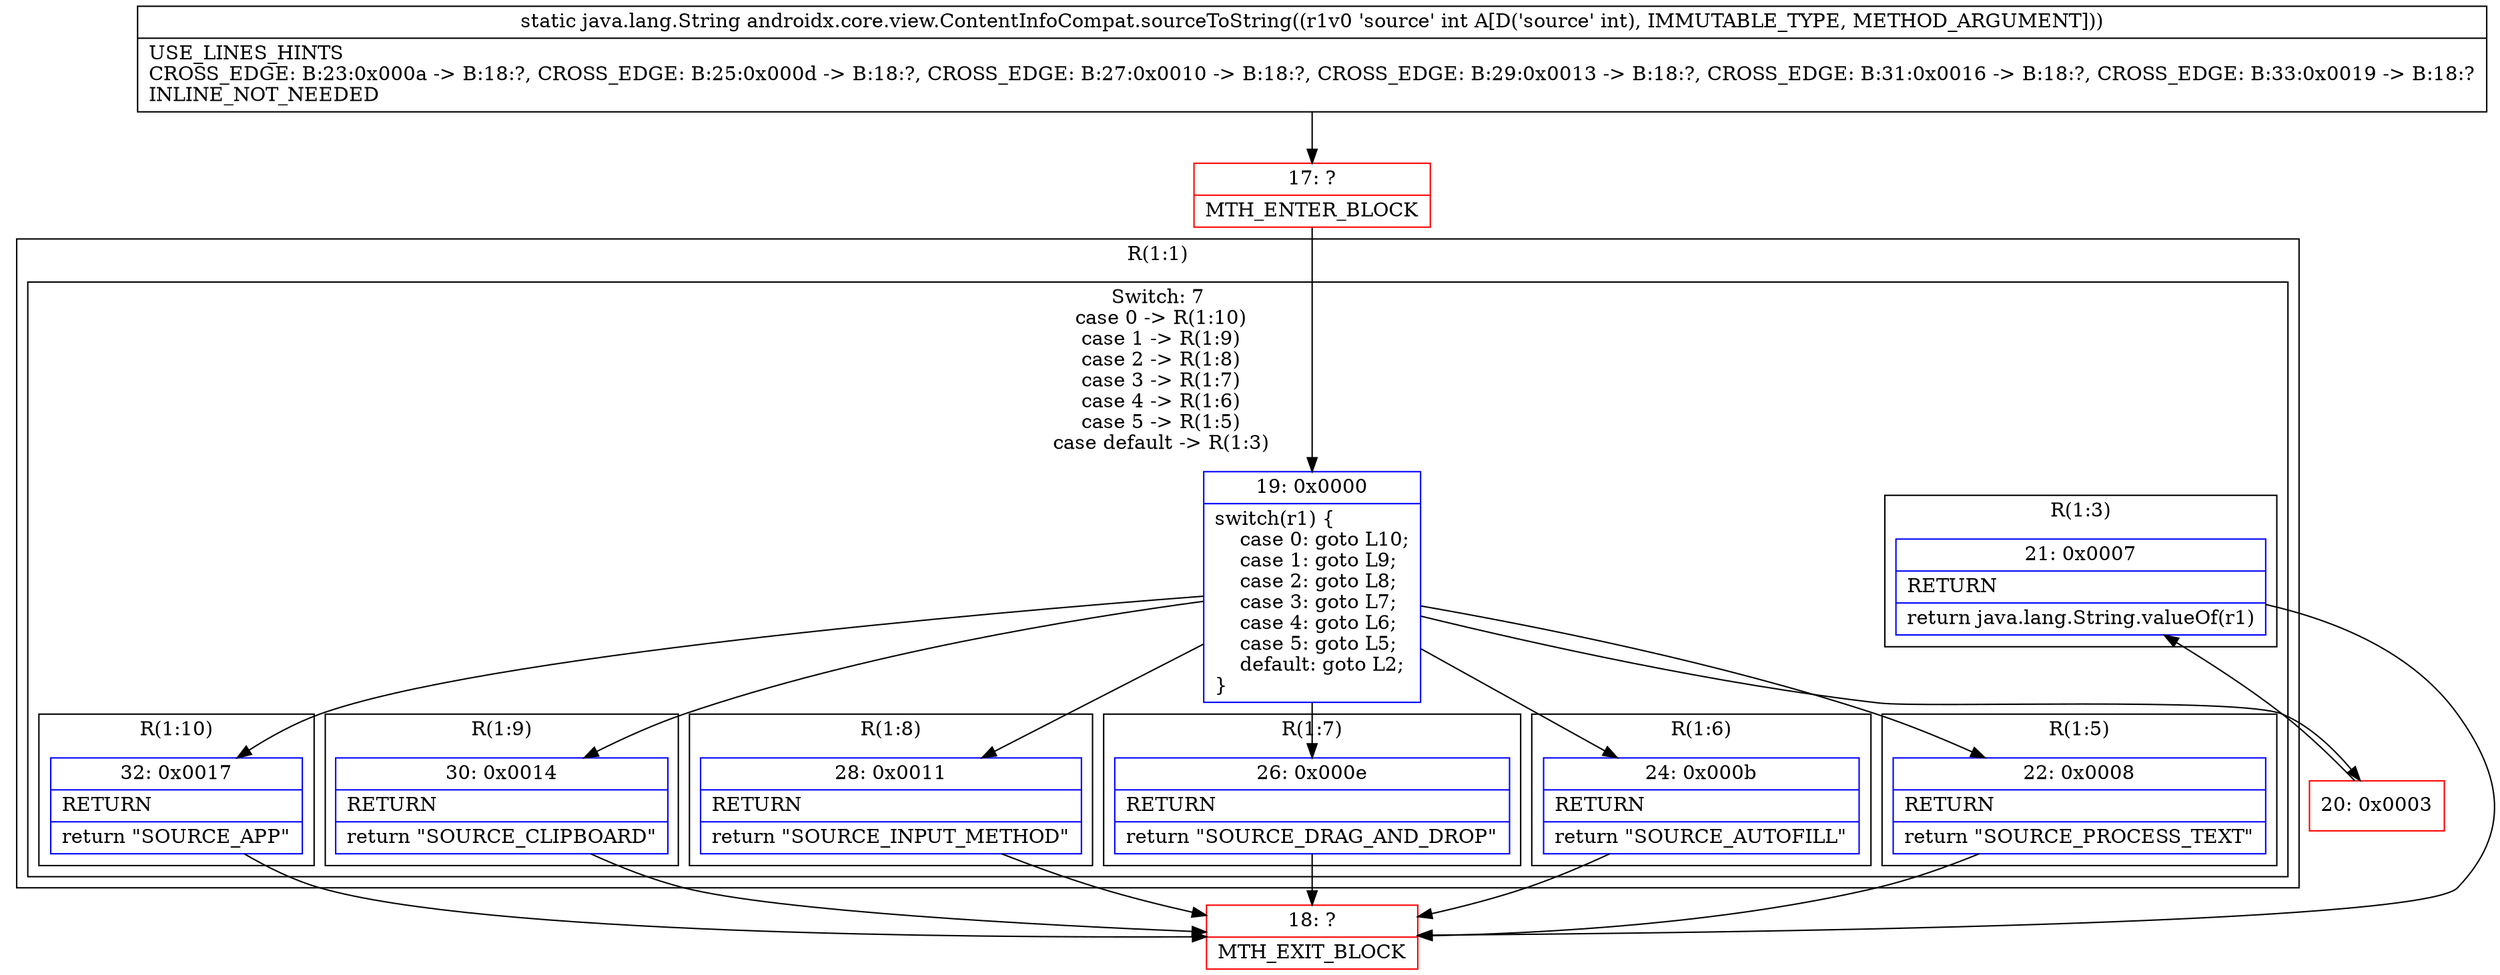 digraph "CFG forandroidx.core.view.ContentInfoCompat.sourceToString(I)Ljava\/lang\/String;" {
subgraph cluster_Region_1387058938 {
label = "R(1:1)";
node [shape=record,color=blue];
subgraph cluster_SwitchRegion_697917680 {
label = "Switch: 7
 case 0 -> R(1:10)
 case 1 -> R(1:9)
 case 2 -> R(1:8)
 case 3 -> R(1:7)
 case 4 -> R(1:6)
 case 5 -> R(1:5)
 case default -> R(1:3)";
node [shape=record,color=blue];
Node_19 [shape=record,label="{19\:\ 0x0000|switch(r1) \{\l    case 0: goto L10;\l    case 1: goto L9;\l    case 2: goto L8;\l    case 3: goto L7;\l    case 4: goto L6;\l    case 5: goto L5;\l    default: goto L2;\l\}\l}"];
subgraph cluster_Region_74898141 {
label = "R(1:10)";
node [shape=record,color=blue];
Node_32 [shape=record,label="{32\:\ 0x0017|RETURN\l|return \"SOURCE_APP\"\l}"];
}
subgraph cluster_Region_1738583769 {
label = "R(1:9)";
node [shape=record,color=blue];
Node_30 [shape=record,label="{30\:\ 0x0014|RETURN\l|return \"SOURCE_CLIPBOARD\"\l}"];
}
subgraph cluster_Region_1401925585 {
label = "R(1:8)";
node [shape=record,color=blue];
Node_28 [shape=record,label="{28\:\ 0x0011|RETURN\l|return \"SOURCE_INPUT_METHOD\"\l}"];
}
subgraph cluster_Region_829672368 {
label = "R(1:7)";
node [shape=record,color=blue];
Node_26 [shape=record,label="{26\:\ 0x000e|RETURN\l|return \"SOURCE_DRAG_AND_DROP\"\l}"];
}
subgraph cluster_Region_65097585 {
label = "R(1:6)";
node [shape=record,color=blue];
Node_24 [shape=record,label="{24\:\ 0x000b|RETURN\l|return \"SOURCE_AUTOFILL\"\l}"];
}
subgraph cluster_Region_1641410482 {
label = "R(1:5)";
node [shape=record,color=blue];
Node_22 [shape=record,label="{22\:\ 0x0008|RETURN\l|return \"SOURCE_PROCESS_TEXT\"\l}"];
}
subgraph cluster_Region_1334457726 {
label = "R(1:3)";
node [shape=record,color=blue];
Node_21 [shape=record,label="{21\:\ 0x0007|RETURN\l|return java.lang.String.valueOf(r1)\l}"];
}
}
}
Node_17 [shape=record,color=red,label="{17\:\ ?|MTH_ENTER_BLOCK\l}"];
Node_20 [shape=record,color=red,label="{20\:\ 0x0003}"];
Node_18 [shape=record,color=red,label="{18\:\ ?|MTH_EXIT_BLOCK\l}"];
MethodNode[shape=record,label="{static java.lang.String androidx.core.view.ContentInfoCompat.sourceToString((r1v0 'source' int A[D('source' int), IMMUTABLE_TYPE, METHOD_ARGUMENT]))  | USE_LINES_HINTS\lCROSS_EDGE: B:23:0x000a \-\> B:18:?, CROSS_EDGE: B:25:0x000d \-\> B:18:?, CROSS_EDGE: B:27:0x0010 \-\> B:18:?, CROSS_EDGE: B:29:0x0013 \-\> B:18:?, CROSS_EDGE: B:31:0x0016 \-\> B:18:?, CROSS_EDGE: B:33:0x0019 \-\> B:18:?\lINLINE_NOT_NEEDED\l}"];
MethodNode -> Node_17;Node_19 -> Node_20;
Node_19 -> Node_22;
Node_19 -> Node_24;
Node_19 -> Node_26;
Node_19 -> Node_28;
Node_19 -> Node_30;
Node_19 -> Node_32;
Node_32 -> Node_18;
Node_30 -> Node_18;
Node_28 -> Node_18;
Node_26 -> Node_18;
Node_24 -> Node_18;
Node_22 -> Node_18;
Node_21 -> Node_18;
Node_17 -> Node_19;
Node_20 -> Node_21;
}

